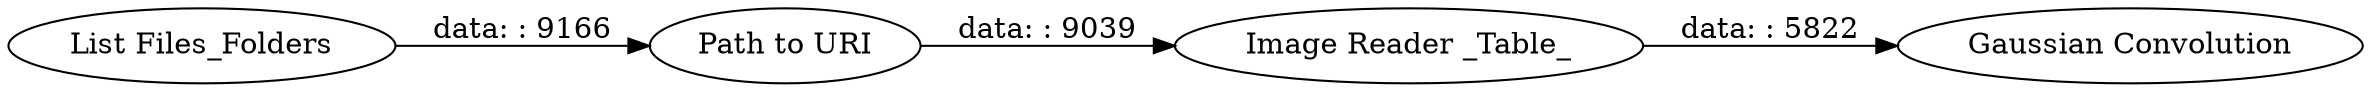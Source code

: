 digraph {
	"-8581964799171969638_2" [label="Gaussian Convolution"]
	"-8581964799171969638_3" [label="List Files_Folders"]
	"-8581964799171969638_5" [label="Path to URI"]
	"-8581964799171969638_6" [label="Image Reader _Table_"]
	"-8581964799171969638_5" -> "-8581964799171969638_6" [label="data: : 9039"]
	"-8581964799171969638_6" -> "-8581964799171969638_2" [label="data: : 5822"]
	"-8581964799171969638_3" -> "-8581964799171969638_5" [label="data: : 9166"]
	rankdir=LR
}
